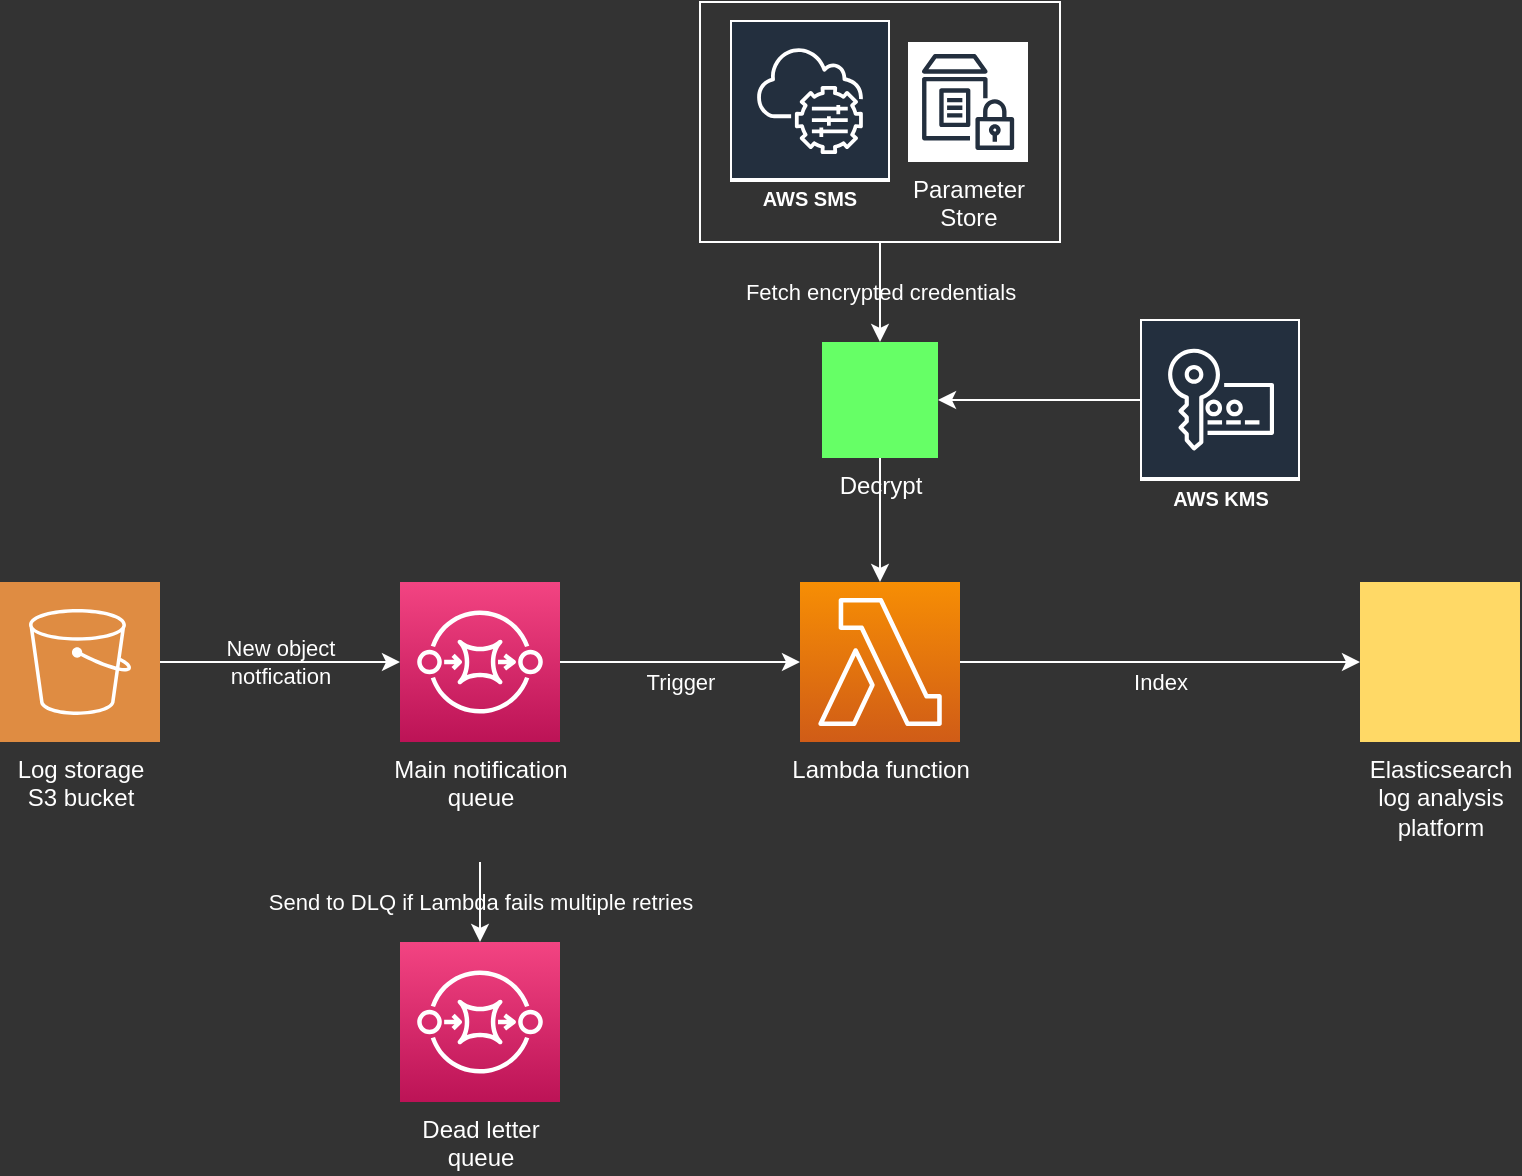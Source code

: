 <mxfile version="13.10.0" type="device"><diagram id="uy_uKV_4WRD7EEMaNET7" name="Page-1"><mxGraphModel dx="1106" dy="649" grid="1" gridSize="10" guides="1" tooltips="1" connect="1" arrows="1" fold="1" page="1" pageScale="1" pageWidth="850" pageHeight="1100" background="#333333" math="0" shadow="0"><root><mxCell id="0"/><mxCell id="1" parent="0"/><mxCell id="rUEU1TjZT6divCMFpcJV-1" value="Log storage&lt;br&gt;S3 bucket" style="pointerEvents=1;shadow=0;dashed=0;html=1;strokeColor=none;fillColor=#DF8C42;labelPosition=center;verticalLabelPosition=bottom;verticalAlign=top;align=center;outlineConnect=0;shape=mxgraph.veeam2.aws_s3;fontColor=#FFFFFF;" vertex="1" parent="1"><mxGeometry x="40" y="360" width="80" height="80" as="geometry"/></mxCell><mxCell id="rUEU1TjZT6divCMFpcJV-2" value="Main notification&lt;br&gt;queue" style="outlineConnect=0;gradientColor=#F34482;gradientDirection=north;fillColor=#BC1356;strokeColor=#ffffff;dashed=0;verticalLabelPosition=bottom;verticalAlign=top;align=center;html=1;fontSize=12;fontStyle=0;aspect=fixed;shape=mxgraph.aws4.resourceIcon;resIcon=mxgraph.aws4.sqs;fontColor=#FFFFFF;" vertex="1" parent="1"><mxGeometry x="240" y="360" width="80" height="80" as="geometry"/></mxCell><mxCell id="rUEU1TjZT6divCMFpcJV-3" value="Lambda function" style="outlineConnect=0;gradientColor=#F78E04;gradientDirection=north;fillColor=#D05C17;strokeColor=#ffffff;dashed=0;verticalLabelPosition=bottom;verticalAlign=top;align=center;html=1;fontSize=12;fontStyle=0;aspect=fixed;shape=mxgraph.aws4.resourceIcon;resIcon=mxgraph.aws4.lambda;fontColor=#FFFFFF;" vertex="1" parent="1"><mxGeometry x="440" y="360" width="80" height="80" as="geometry"/></mxCell><mxCell id="rUEU1TjZT6divCMFpcJV-20" value="" style="edgeStyle=none;rounded=0;orthogonalLoop=1;jettySize=auto;html=1;fontColor=#FFFFFF;strokeColor=#FFFFFF;" edge="1" parent="1" source="rUEU1TjZT6divCMFpcJV-5" target="rUEU1TjZT6divCMFpcJV-17"><mxGeometry relative="1" as="geometry"/></mxCell><mxCell id="rUEU1TjZT6divCMFpcJV-5" value="&lt;div&gt;AWS KMS&lt;/div&gt;" style="outlineConnect=0;gradientColor=none;strokeColor=#ffffff;fillColor=#232F3E;dashed=0;verticalLabelPosition=middle;verticalAlign=bottom;align=center;fontSize=10;fontStyle=1;spacing=-15;shape=mxgraph.aws4.productIcon;prIcon=mxgraph.aws4.key_management_service;fontColor=#FFFFFF;labelBackgroundColor=none;html=1;" vertex="1" parent="1"><mxGeometry x="610" y="228.5" width="80" height="81" as="geometry"/></mxCell><mxCell id="rUEU1TjZT6divCMFpcJV-6" value="AWS SMS" style="outlineConnect=0;gradientColor=none;strokeColor=#ffffff;fillColor=#232F3E;dashed=0;verticalLabelPosition=middle;verticalAlign=bottom;align=center;whiteSpace=wrap;fontSize=10;fontStyle=1;spacing=-15;shape=mxgraph.aws4.productIcon;prIcon=mxgraph.aws4.systems_manager;fontColor=#FFFFFF;" vertex="1" parent="1"><mxGeometry x="405" y="79" width="80" height="81" as="geometry"/></mxCell><mxCell id="rUEU1TjZT6divCMFpcJV-7" value="Parameter&#xA;Store" style="outlineConnect=0;gradientColor=none;strokeColor=#232F3E;fillColor=#ffffff;dashed=0;verticalLabelPosition=bottom;verticalAlign=top;align=center;html=1;fontSize=12;fontStyle=0;aspect=fixed;shape=mxgraph.aws4.resourceIcon;resIcon=mxgraph.aws4.parameter_store;fontColor=#FFFFFF;" vertex="1" parent="1"><mxGeometry x="494" y="90" width="60" height="60" as="geometry"/></mxCell><mxCell id="rUEU1TjZT6divCMFpcJV-8" value="Elasticsearch&lt;br&gt;log analysis&lt;br&gt;platform" style="shape=image;html=1;verticalAlign=top;verticalLabelPosition=bottom;labelBackgroundColor=none;imageAspect=0;aspect=fixed;image=https://cdn4.iconfinder.com/data/icons/logos-brands-5/24/elasticsearch-128.png;fillOpacity=100;fontColor=#FFFFFF;imageBackground=#FFD966;perimeterSpacing=0;" vertex="1" parent="1"><mxGeometry x="720" y="360" width="80" height="80" as="geometry"/></mxCell><mxCell id="rUEU1TjZT6divCMFpcJV-10" value="New object&lt;br&gt;notfication" style="endArrow=classic;html=1;fontColor=#FFFFFF;labelBackgroundColor=none;strokeColor=#FFFFFF;" edge="1" parent="1" source="rUEU1TjZT6divCMFpcJV-1" target="rUEU1TjZT6divCMFpcJV-2"><mxGeometry width="50" height="50" relative="1" as="geometry"><mxPoint x="400" y="440" as="sourcePoint"/><mxPoint x="450" y="390" as="targetPoint"/></mxGeometry></mxCell><mxCell id="rUEU1TjZT6divCMFpcJV-15" value="Trigger" style="endArrow=classic;html=1;exitX=1;exitY=0.5;exitDx=0;exitDy=0;exitPerimeter=0;fontColor=#FFFFFF;labelBackgroundColor=none;strokeColor=#FFFFFF;" edge="1" parent="1" source="rUEU1TjZT6divCMFpcJV-2" target="rUEU1TjZT6divCMFpcJV-3"><mxGeometry y="-10" relative="1" as="geometry"><mxPoint x="380" y="420" as="sourcePoint"/><mxPoint x="480" y="420" as="targetPoint"/><mxPoint as="offset"/></mxGeometry></mxCell><mxCell id="rUEU1TjZT6divCMFpcJV-21" value="" style="edgeStyle=none;rounded=0;orthogonalLoop=1;jettySize=auto;html=1;fontColor=#FFFFFF;strokeColor=#FFFFFF;" edge="1" parent="1" source="rUEU1TjZT6divCMFpcJV-17" target="rUEU1TjZT6divCMFpcJV-3"><mxGeometry relative="1" as="geometry"/></mxCell><mxCell id="rUEU1TjZT6divCMFpcJV-17" value="Decrypt" style="shape=image;html=1;verticalAlign=top;verticalLabelPosition=bottom;labelBackgroundColor=none;imageAspect=0;aspect=fixed;image=https://cdn4.iconfinder.com/data/icons/music-ui-solid-24px/24/unlock_access_decrypt_open-2-128.png;fontColor=#FFFFFF;imageBackground=#66FF66;" vertex="1" parent="1"><mxGeometry x="451" y="240" width="58" height="58" as="geometry"/></mxCell><mxCell id="rUEU1TjZT6divCMFpcJV-18" value="" style="rounded=0;whiteSpace=wrap;html=1;fillColor=none;fontColor=#FFFFFF;labelBackgroundColor=#ffffff;labelBorderColor=#FFFFFF;strokeColor=#FFFFFF;" vertex="1" parent="1"><mxGeometry x="390" y="70" width="180" height="120" as="geometry"/></mxCell><mxCell id="rUEU1TjZT6divCMFpcJV-19" value="Fetch encrypted credentials" style="endArrow=classic;html=1;exitX=0.5;exitY=1;exitDx=0;exitDy=0;entryX=0.5;entryY=0;entryDx=0;entryDy=0;fontColor=#FFFFFF;labelBackgroundColor=none;strokeColor=#FFFFFF;" edge="1" parent="1" source="rUEU1TjZT6divCMFpcJV-18" target="rUEU1TjZT6divCMFpcJV-17"><mxGeometry width="50" height="50" relative="1" as="geometry"><mxPoint x="400" y="350" as="sourcePoint"/><mxPoint x="450" y="300" as="targetPoint"/></mxGeometry></mxCell><mxCell id="rUEU1TjZT6divCMFpcJV-22" value="Index" style="endArrow=classic;html=1;fontColor=#FFFFFF;labelBackgroundColor=none;strokeColor=#FFFFFF;" edge="1" parent="1" source="rUEU1TjZT6divCMFpcJV-3" target="rUEU1TjZT6divCMFpcJV-8"><mxGeometry y="-10" width="50" height="50" relative="1" as="geometry"><mxPoint x="490" y="350" as="sourcePoint"/><mxPoint x="810" y="398" as="targetPoint"/><mxPoint as="offset"/></mxGeometry></mxCell><mxCell id="rUEU1TjZT6divCMFpcJV-23" value="Dead letter&lt;br&gt;queue" style="outlineConnect=0;gradientColor=#F34482;gradientDirection=north;fillColor=#BC1356;strokeColor=#ffffff;dashed=0;verticalLabelPosition=bottom;verticalAlign=top;align=center;html=1;fontSize=12;fontStyle=0;aspect=fixed;shape=mxgraph.aws4.resourceIcon;resIcon=mxgraph.aws4.sqs;fontColor=#FFFFFF;" vertex="1" parent="1"><mxGeometry x="240" y="540" width="80" height="80" as="geometry"/></mxCell><mxCell id="rUEU1TjZT6divCMFpcJV-25" value="Send to DLQ if Lambda fails multiple retries" style="endArrow=classic;html=1;fontColor=#FFFFFF;labelBackgroundColor=none;strokeColor=#FFFFFF;" edge="1" parent="1" target="rUEU1TjZT6divCMFpcJV-23"><mxGeometry width="50" height="50" relative="1" as="geometry"><mxPoint x="280" y="500" as="sourcePoint"/><mxPoint x="490" y="350" as="targetPoint"/></mxGeometry></mxCell></root></mxGraphModel></diagram></mxfile>